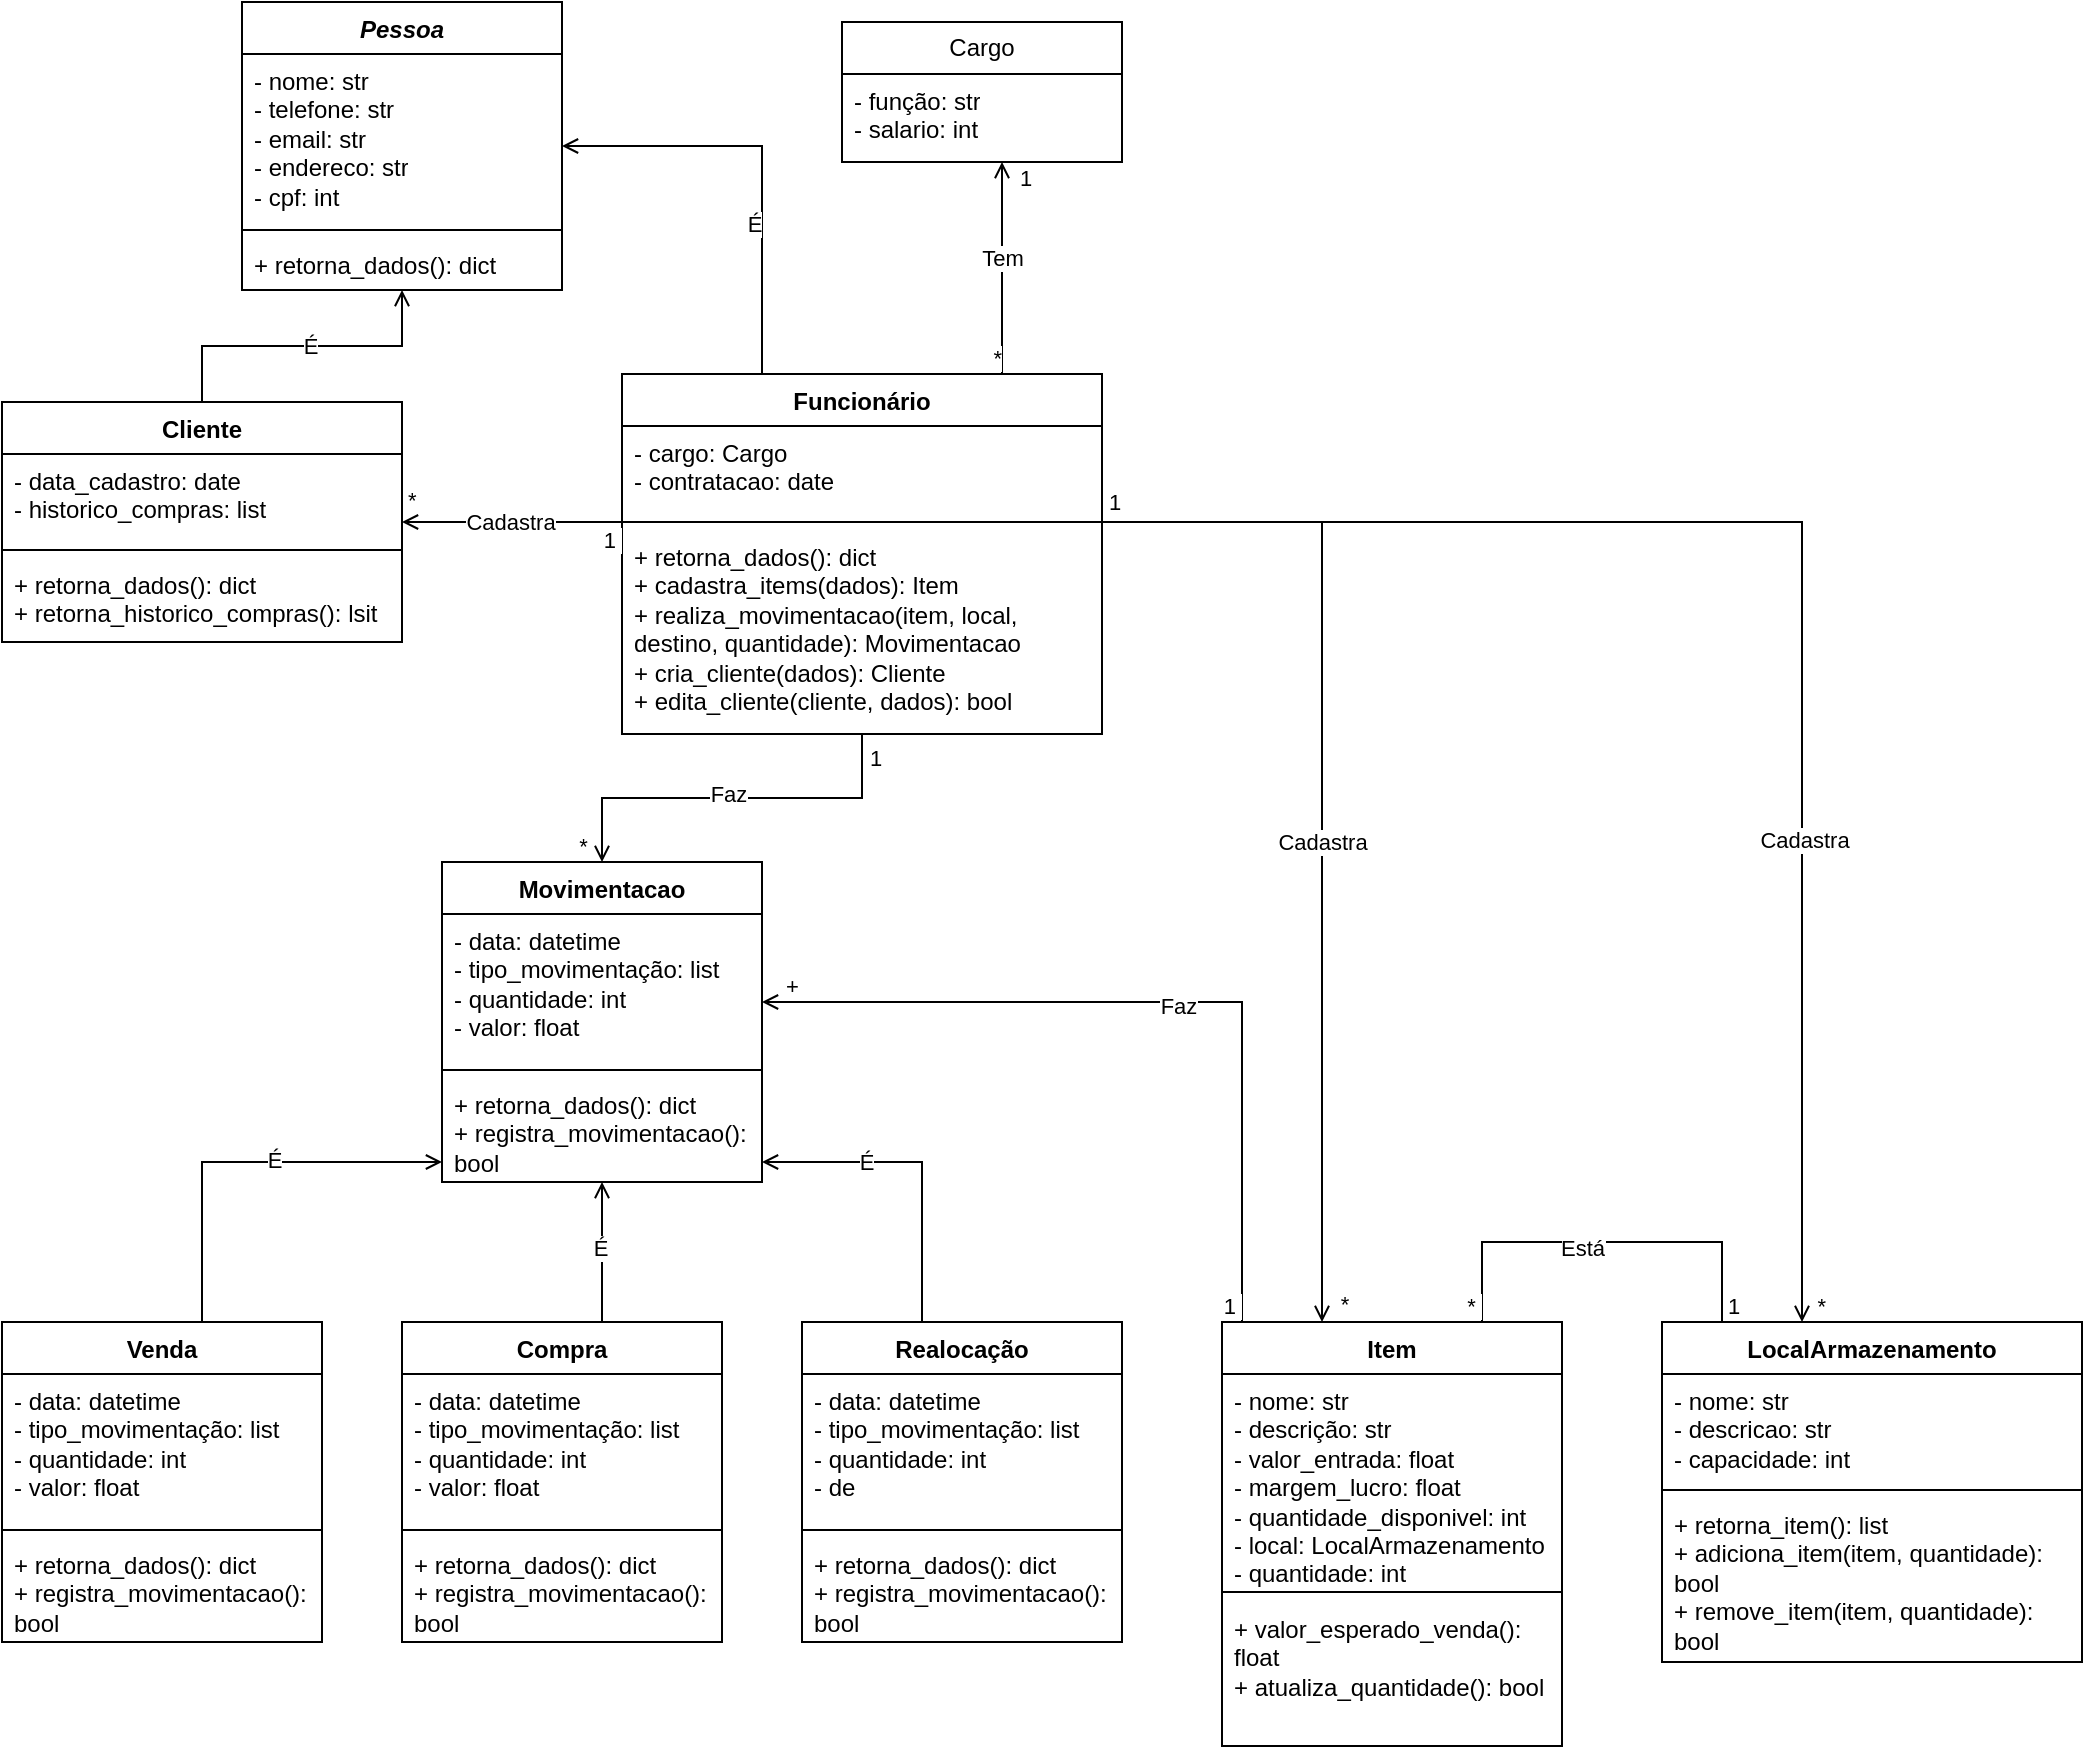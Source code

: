 <mxfile version="26.2.14">
  <diagram name="Página-1" id="PyHmtL--rKT9TVsIyxGT">
    <mxGraphModel dx="477" dy="557" grid="1" gridSize="10" guides="1" tooltips="1" connect="1" arrows="1" fold="1" page="1" pageScale="1" pageWidth="827" pageHeight="1169" math="0" shadow="0">
      <root>
        <mxCell id="0" />
        <mxCell id="1" parent="0" />
        <mxCell id="lYyEjlizKKuH8gvevEbR-13" value="&lt;i&gt;Pessoa&lt;/i&gt;" style="swimlane;fontStyle=1;align=center;verticalAlign=top;childLayout=stackLayout;horizontal=1;startSize=26;horizontalStack=0;resizeParent=1;resizeParentMax=0;resizeLast=0;collapsible=1;marginBottom=0;whiteSpace=wrap;html=1;" parent="1" vertex="1">
          <mxGeometry x="140" y="20" width="160" height="144" as="geometry" />
        </mxCell>
        <mxCell id="lYyEjlizKKuH8gvevEbR-14" value="- nome: str&lt;div&gt;- telefone: str&lt;/div&gt;&lt;div&gt;- email: str&lt;/div&gt;&lt;div&gt;- endereco: str&lt;/div&gt;&lt;div&gt;- cpf: int&lt;/div&gt;" style="text;strokeColor=none;fillColor=none;align=left;verticalAlign=top;spacingLeft=4;spacingRight=4;overflow=hidden;rotatable=0;points=[[0,0.5],[1,0.5]];portConstraint=eastwest;whiteSpace=wrap;html=1;" parent="lYyEjlizKKuH8gvevEbR-13" vertex="1">
          <mxGeometry y="26" width="160" height="84" as="geometry" />
        </mxCell>
        <mxCell id="lYyEjlizKKuH8gvevEbR-15" value="" style="line;strokeWidth=1;fillColor=none;align=left;verticalAlign=middle;spacingTop=-1;spacingLeft=3;spacingRight=3;rotatable=0;labelPosition=right;points=[];portConstraint=eastwest;strokeColor=inherit;" parent="lYyEjlizKKuH8gvevEbR-13" vertex="1">
          <mxGeometry y="110" width="160" height="8" as="geometry" />
        </mxCell>
        <mxCell id="lYyEjlizKKuH8gvevEbR-16" value="+ retorna_dados(): dict" style="text;strokeColor=none;fillColor=none;align=left;verticalAlign=top;spacingLeft=4;spacingRight=4;overflow=hidden;rotatable=0;points=[[0,0.5],[1,0.5]];portConstraint=eastwest;whiteSpace=wrap;html=1;" parent="lYyEjlizKKuH8gvevEbR-13" vertex="1">
          <mxGeometry y="118" width="160" height="26" as="geometry" />
        </mxCell>
        <mxCell id="lYyEjlizKKuH8gvevEbR-17" value="Cliente" style="swimlane;fontStyle=1;align=center;verticalAlign=top;childLayout=stackLayout;horizontal=1;startSize=26;horizontalStack=0;resizeParent=1;resizeParentMax=0;resizeLast=0;collapsible=1;marginBottom=0;whiteSpace=wrap;html=1;" parent="1" vertex="1">
          <mxGeometry x="20" y="220" width="200" height="120" as="geometry" />
        </mxCell>
        <mxCell id="lYyEjlizKKuH8gvevEbR-18" value="- data_cadastro: date&lt;div&gt;- historico_compras: list&lt;/div&gt;" style="text;strokeColor=none;fillColor=none;align=left;verticalAlign=top;spacingLeft=4;spacingRight=4;overflow=hidden;rotatable=0;points=[[0,0.5],[1,0.5]];portConstraint=eastwest;whiteSpace=wrap;html=1;" parent="lYyEjlizKKuH8gvevEbR-17" vertex="1">
          <mxGeometry y="26" width="200" height="44" as="geometry" />
        </mxCell>
        <mxCell id="lYyEjlizKKuH8gvevEbR-19" value="" style="line;strokeWidth=1;fillColor=none;align=left;verticalAlign=middle;spacingTop=-1;spacingLeft=3;spacingRight=3;rotatable=0;labelPosition=right;points=[];portConstraint=eastwest;strokeColor=inherit;" parent="lYyEjlizKKuH8gvevEbR-17" vertex="1">
          <mxGeometry y="70" width="200" height="8" as="geometry" />
        </mxCell>
        <mxCell id="lYyEjlizKKuH8gvevEbR-20" value="+ retorna_dados(): dict&lt;div&gt;+ retorna_historico_compras(): lsit&lt;/div&gt;" style="text;strokeColor=none;fillColor=none;align=left;verticalAlign=top;spacingLeft=4;spacingRight=4;overflow=hidden;rotatable=0;points=[[0,0.5],[1,0.5]];portConstraint=eastwest;whiteSpace=wrap;html=1;" parent="lYyEjlizKKuH8gvevEbR-17" vertex="1">
          <mxGeometry y="78" width="200" height="42" as="geometry" />
        </mxCell>
        <mxCell id="lYyEjlizKKuH8gvevEbR-21" value="Funcionário" style="swimlane;fontStyle=1;align=center;verticalAlign=top;childLayout=stackLayout;horizontal=1;startSize=26;horizontalStack=0;resizeParent=1;resizeParentMax=0;resizeLast=0;collapsible=1;marginBottom=0;whiteSpace=wrap;html=1;" parent="1" vertex="1">
          <mxGeometry x="330" y="206" width="240" height="180" as="geometry" />
        </mxCell>
        <mxCell id="lYyEjlizKKuH8gvevEbR-22" value="- cargo: Cargo&lt;div&gt;- contratacao: date&lt;/div&gt;" style="text;strokeColor=none;fillColor=none;align=left;verticalAlign=top;spacingLeft=4;spacingRight=4;overflow=hidden;rotatable=0;points=[[0,0.5],[1,0.5]];portConstraint=eastwest;whiteSpace=wrap;html=1;" parent="lYyEjlizKKuH8gvevEbR-21" vertex="1">
          <mxGeometry y="26" width="240" height="44" as="geometry" />
        </mxCell>
        <mxCell id="lYyEjlizKKuH8gvevEbR-23" value="" style="line;strokeWidth=1;fillColor=none;align=left;verticalAlign=middle;spacingTop=-1;spacingLeft=3;spacingRight=3;rotatable=0;labelPosition=right;points=[];portConstraint=eastwest;strokeColor=inherit;" parent="lYyEjlizKKuH8gvevEbR-21" vertex="1">
          <mxGeometry y="70" width="240" height="8" as="geometry" />
        </mxCell>
        <mxCell id="lYyEjlizKKuH8gvevEbR-24" value="+ retorna_dados(): dict&lt;div&gt;+ cadastra_items(dados): Item&amp;nbsp;&lt;br&gt;&lt;div&gt;+ realiza_movimentacao(item, local, destino, quantidade): Movimentacao&lt;/div&gt;&lt;div&gt;+ cria_cliente(dados): Cliente&lt;/div&gt;&lt;div&gt;+ edita_cliente(cliente, dados): bool&lt;/div&gt;&lt;/div&gt;" style="text;strokeColor=none;fillColor=none;align=left;verticalAlign=top;spacingLeft=4;spacingRight=4;overflow=hidden;rotatable=0;points=[[0,0.5],[1,0.5]];portConstraint=eastwest;whiteSpace=wrap;html=1;" parent="lYyEjlizKKuH8gvevEbR-21" vertex="1">
          <mxGeometry y="78" width="240" height="102" as="geometry" />
        </mxCell>
        <mxCell id="lYyEjlizKKuH8gvevEbR-29" value="Cargo" style="swimlane;fontStyle=0;childLayout=stackLayout;horizontal=1;startSize=26;fillColor=none;horizontalStack=0;resizeParent=1;resizeParentMax=0;resizeLast=0;collapsible=1;marginBottom=0;whiteSpace=wrap;html=1;" parent="1" vertex="1">
          <mxGeometry x="440" y="30" width="140" height="70" as="geometry" />
        </mxCell>
        <mxCell id="lYyEjlizKKuH8gvevEbR-30" value="- função: str&lt;div&gt;- salario: int&lt;/div&gt;" style="text;strokeColor=none;fillColor=none;align=left;verticalAlign=top;spacingLeft=4;spacingRight=4;overflow=hidden;rotatable=0;points=[[0,0.5],[1,0.5]];portConstraint=eastwest;whiteSpace=wrap;html=1;" parent="lYyEjlizKKuH8gvevEbR-29" vertex="1">
          <mxGeometry y="26" width="140" height="44" as="geometry" />
        </mxCell>
        <mxCell id="lYyEjlizKKuH8gvevEbR-38" value="LocalArmazenamento" style="swimlane;fontStyle=1;align=center;verticalAlign=top;childLayout=stackLayout;horizontal=1;startSize=26;horizontalStack=0;resizeParent=1;resizeParentMax=0;resizeLast=0;collapsible=1;marginBottom=0;whiteSpace=wrap;html=1;" parent="1" vertex="1">
          <mxGeometry x="850" y="680" width="210" height="170" as="geometry" />
        </mxCell>
        <mxCell id="lYyEjlizKKuH8gvevEbR-39" value="- nome: str&lt;div&gt;- descricao: str&lt;/div&gt;&lt;div&gt;- capacidade: int&lt;/div&gt;" style="text;strokeColor=none;fillColor=none;align=left;verticalAlign=top;spacingLeft=4;spacingRight=4;overflow=hidden;rotatable=0;points=[[0,0.5],[1,0.5]];portConstraint=eastwest;whiteSpace=wrap;html=1;" parent="lYyEjlizKKuH8gvevEbR-38" vertex="1">
          <mxGeometry y="26" width="210" height="54" as="geometry" />
        </mxCell>
        <mxCell id="lYyEjlizKKuH8gvevEbR-40" value="" style="line;strokeWidth=1;fillColor=none;align=left;verticalAlign=middle;spacingTop=-1;spacingLeft=3;spacingRight=3;rotatable=0;labelPosition=right;points=[];portConstraint=eastwest;strokeColor=inherit;" parent="lYyEjlizKKuH8gvevEbR-38" vertex="1">
          <mxGeometry y="80" width="210" height="8" as="geometry" />
        </mxCell>
        <mxCell id="lYyEjlizKKuH8gvevEbR-41" value="+ retorna_item(): list&lt;div&gt;+ adiciona_item(item, quantidade): bool&lt;/div&gt;&lt;div&gt;+ remove_item(item, quantidade): bool&lt;/div&gt;" style="text;strokeColor=none;fillColor=none;align=left;verticalAlign=top;spacingLeft=4;spacingRight=4;overflow=hidden;rotatable=0;points=[[0,0.5],[1,0.5]];portConstraint=eastwest;whiteSpace=wrap;html=1;" parent="lYyEjlizKKuH8gvevEbR-38" vertex="1">
          <mxGeometry y="88" width="210" height="82" as="geometry" />
        </mxCell>
        <mxCell id="lYyEjlizKKuH8gvevEbR-42" value="Item" style="swimlane;fontStyle=1;align=center;verticalAlign=top;childLayout=stackLayout;horizontal=1;startSize=26;horizontalStack=0;resizeParent=1;resizeParentMax=0;resizeLast=0;collapsible=1;marginBottom=0;whiteSpace=wrap;html=1;" parent="1" vertex="1">
          <mxGeometry x="630" y="680" width="170" height="212" as="geometry" />
        </mxCell>
        <mxCell id="lYyEjlizKKuH8gvevEbR-43" value="- nome: str&lt;div&gt;- descrição: str&lt;/div&gt;&lt;div&gt;- valor_entrada: float&lt;/div&gt;&lt;div&gt;- margem_lucro: float&lt;/div&gt;&lt;div&gt;- quantidade_disponivel: int&lt;/div&gt;&lt;div&gt;- local: LocalArmazenamento&lt;/div&gt;&lt;div&gt;- quantidade: int&lt;/div&gt;" style="text;strokeColor=none;fillColor=none;align=left;verticalAlign=top;spacingLeft=4;spacingRight=4;overflow=hidden;rotatable=0;points=[[0,0.5],[1,0.5]];portConstraint=eastwest;whiteSpace=wrap;html=1;" parent="lYyEjlizKKuH8gvevEbR-42" vertex="1">
          <mxGeometry y="26" width="170" height="104" as="geometry" />
        </mxCell>
        <mxCell id="lYyEjlizKKuH8gvevEbR-44" value="" style="line;strokeWidth=1;fillColor=none;align=left;verticalAlign=middle;spacingTop=-1;spacingLeft=3;spacingRight=3;rotatable=0;labelPosition=right;points=[];portConstraint=eastwest;strokeColor=inherit;" parent="lYyEjlizKKuH8gvevEbR-42" vertex="1">
          <mxGeometry y="130" width="170" height="10" as="geometry" />
        </mxCell>
        <mxCell id="lYyEjlizKKuH8gvevEbR-45" value="+ valor_esperado_venda(): float&lt;div&gt;+ atualiza_quantidade(): bool&lt;/div&gt;" style="text;strokeColor=none;fillColor=none;align=left;verticalAlign=top;spacingLeft=4;spacingRight=4;overflow=hidden;rotatable=0;points=[[0,0.5],[1,0.5]];portConstraint=eastwest;whiteSpace=wrap;html=1;" parent="lYyEjlizKKuH8gvevEbR-42" vertex="1">
          <mxGeometry y="140" width="170" height="72" as="geometry" />
        </mxCell>
        <mxCell id="lYyEjlizKKuH8gvevEbR-46" value="Movimentacao" style="swimlane;fontStyle=1;align=center;verticalAlign=top;childLayout=stackLayout;horizontal=1;startSize=26;horizontalStack=0;resizeParent=1;resizeParentMax=0;resizeLast=0;collapsible=1;marginBottom=0;whiteSpace=wrap;html=1;" parent="1" vertex="1">
          <mxGeometry x="240" y="450" width="160" height="160" as="geometry" />
        </mxCell>
        <mxCell id="lYyEjlizKKuH8gvevEbR-47" value="- data: datetime&lt;div&gt;- tipo_movimentação: list&lt;/div&gt;&lt;div&gt;- quantidade: int&lt;/div&gt;&lt;div&gt;- valor: float&lt;/div&gt;" style="text;strokeColor=none;fillColor=none;align=left;verticalAlign=top;spacingLeft=4;spacingRight=4;overflow=hidden;rotatable=0;points=[[0,0.5],[1,0.5]];portConstraint=eastwest;whiteSpace=wrap;html=1;" parent="lYyEjlizKKuH8gvevEbR-46" vertex="1">
          <mxGeometry y="26" width="160" height="74" as="geometry" />
        </mxCell>
        <mxCell id="lYyEjlizKKuH8gvevEbR-48" value="" style="line;strokeWidth=1;fillColor=none;align=left;verticalAlign=middle;spacingTop=-1;spacingLeft=3;spacingRight=3;rotatable=0;labelPosition=right;points=[];portConstraint=eastwest;strokeColor=inherit;" parent="lYyEjlizKKuH8gvevEbR-46" vertex="1">
          <mxGeometry y="100" width="160" height="8" as="geometry" />
        </mxCell>
        <mxCell id="lYyEjlizKKuH8gvevEbR-49" value="+ retorna_dados(): dict&lt;div&gt;+ registra_movimentacao(): bool&lt;/div&gt;" style="text;strokeColor=none;fillColor=none;align=left;verticalAlign=top;spacingLeft=4;spacingRight=4;overflow=hidden;rotatable=0;points=[[0,0.5],[1,0.5]];portConstraint=eastwest;whiteSpace=wrap;html=1;" parent="lYyEjlizKKuH8gvevEbR-46" vertex="1">
          <mxGeometry y="108" width="160" height="52" as="geometry" />
        </mxCell>
        <mxCell id="lQa7ROMu-SQivL1V3Wxf-2" value="Venda" style="swimlane;fontStyle=1;align=center;verticalAlign=top;childLayout=stackLayout;horizontal=1;startSize=26;horizontalStack=0;resizeParent=1;resizeParentMax=0;resizeLast=0;collapsible=1;marginBottom=0;whiteSpace=wrap;html=1;" vertex="1" parent="1">
          <mxGeometry x="20" y="680" width="160" height="160" as="geometry" />
        </mxCell>
        <mxCell id="lQa7ROMu-SQivL1V3Wxf-3" value="- data: datetime&lt;div&gt;- tipo_movimentação: list&lt;/div&gt;&lt;div&gt;- quantidade: int&lt;/div&gt;&lt;div&gt;- valor: float&lt;/div&gt;" style="text;strokeColor=none;fillColor=none;align=left;verticalAlign=top;spacingLeft=4;spacingRight=4;overflow=hidden;rotatable=0;points=[[0,0.5],[1,0.5]];portConstraint=eastwest;whiteSpace=wrap;html=1;" vertex="1" parent="lQa7ROMu-SQivL1V3Wxf-2">
          <mxGeometry y="26" width="160" height="74" as="geometry" />
        </mxCell>
        <mxCell id="lQa7ROMu-SQivL1V3Wxf-4" value="" style="line;strokeWidth=1;fillColor=none;align=left;verticalAlign=middle;spacingTop=-1;spacingLeft=3;spacingRight=3;rotatable=0;labelPosition=right;points=[];portConstraint=eastwest;strokeColor=inherit;" vertex="1" parent="lQa7ROMu-SQivL1V3Wxf-2">
          <mxGeometry y="100" width="160" height="8" as="geometry" />
        </mxCell>
        <mxCell id="lQa7ROMu-SQivL1V3Wxf-5" value="+ retorna_dados(): dict&lt;div&gt;+ registra_movimentacao(): bool&lt;/div&gt;" style="text;strokeColor=none;fillColor=none;align=left;verticalAlign=top;spacingLeft=4;spacingRight=4;overflow=hidden;rotatable=0;points=[[0,0.5],[1,0.5]];portConstraint=eastwest;whiteSpace=wrap;html=1;" vertex="1" parent="lQa7ROMu-SQivL1V3Wxf-2">
          <mxGeometry y="108" width="160" height="52" as="geometry" />
        </mxCell>
        <mxCell id="lQa7ROMu-SQivL1V3Wxf-6" value="Compra" style="swimlane;fontStyle=1;align=center;verticalAlign=top;childLayout=stackLayout;horizontal=1;startSize=26;horizontalStack=0;resizeParent=1;resizeParentMax=0;resizeLast=0;collapsible=1;marginBottom=0;whiteSpace=wrap;html=1;" vertex="1" parent="1">
          <mxGeometry x="220" y="680" width="160" height="160" as="geometry" />
        </mxCell>
        <mxCell id="lQa7ROMu-SQivL1V3Wxf-7" value="- data: datetime&lt;div&gt;- tipo_movimentação: list&lt;/div&gt;&lt;div&gt;- quantidade: int&lt;/div&gt;&lt;div&gt;- valor: float&lt;/div&gt;" style="text;strokeColor=none;fillColor=none;align=left;verticalAlign=top;spacingLeft=4;spacingRight=4;overflow=hidden;rotatable=0;points=[[0,0.5],[1,0.5]];portConstraint=eastwest;whiteSpace=wrap;html=1;" vertex="1" parent="lQa7ROMu-SQivL1V3Wxf-6">
          <mxGeometry y="26" width="160" height="74" as="geometry" />
        </mxCell>
        <mxCell id="lQa7ROMu-SQivL1V3Wxf-8" value="" style="line;strokeWidth=1;fillColor=none;align=left;verticalAlign=middle;spacingTop=-1;spacingLeft=3;spacingRight=3;rotatable=0;labelPosition=right;points=[];portConstraint=eastwest;strokeColor=inherit;" vertex="1" parent="lQa7ROMu-SQivL1V3Wxf-6">
          <mxGeometry y="100" width="160" height="8" as="geometry" />
        </mxCell>
        <mxCell id="lQa7ROMu-SQivL1V3Wxf-9" value="+ retorna_dados(): dict&lt;div&gt;+ registra_movimentacao(): bool&lt;/div&gt;" style="text;strokeColor=none;fillColor=none;align=left;verticalAlign=top;spacingLeft=4;spacingRight=4;overflow=hidden;rotatable=0;points=[[0,0.5],[1,0.5]];portConstraint=eastwest;whiteSpace=wrap;html=1;" vertex="1" parent="lQa7ROMu-SQivL1V3Wxf-6">
          <mxGeometry y="108" width="160" height="52" as="geometry" />
        </mxCell>
        <mxCell id="lQa7ROMu-SQivL1V3Wxf-10" value="Realocação" style="swimlane;fontStyle=1;align=center;verticalAlign=top;childLayout=stackLayout;horizontal=1;startSize=26;horizontalStack=0;resizeParent=1;resizeParentMax=0;resizeLast=0;collapsible=1;marginBottom=0;whiteSpace=wrap;html=1;" vertex="1" parent="1">
          <mxGeometry x="420" y="680" width="160" height="160" as="geometry" />
        </mxCell>
        <mxCell id="lQa7ROMu-SQivL1V3Wxf-11" value="- data: datetime&lt;div&gt;- tipo_movimentação: list&lt;/div&gt;&lt;div&gt;- quantidade: int&lt;/div&gt;&lt;div&gt;- de&lt;/div&gt;" style="text;strokeColor=none;fillColor=none;align=left;verticalAlign=top;spacingLeft=4;spacingRight=4;overflow=hidden;rotatable=0;points=[[0,0.5],[1,0.5]];portConstraint=eastwest;whiteSpace=wrap;html=1;" vertex="1" parent="lQa7ROMu-SQivL1V3Wxf-10">
          <mxGeometry y="26" width="160" height="74" as="geometry" />
        </mxCell>
        <mxCell id="lQa7ROMu-SQivL1V3Wxf-12" value="" style="line;strokeWidth=1;fillColor=none;align=left;verticalAlign=middle;spacingTop=-1;spacingLeft=3;spacingRight=3;rotatable=0;labelPosition=right;points=[];portConstraint=eastwest;strokeColor=inherit;" vertex="1" parent="lQa7ROMu-SQivL1V3Wxf-10">
          <mxGeometry y="100" width="160" height="8" as="geometry" />
        </mxCell>
        <mxCell id="lQa7ROMu-SQivL1V3Wxf-13" value="+ retorna_dados(): dict&lt;div&gt;+ registra_movimentacao(): bool&lt;/div&gt;" style="text;strokeColor=none;fillColor=none;align=left;verticalAlign=top;spacingLeft=4;spacingRight=4;overflow=hidden;rotatable=0;points=[[0,0.5],[1,0.5]];portConstraint=eastwest;whiteSpace=wrap;html=1;" vertex="1" parent="lQa7ROMu-SQivL1V3Wxf-10">
          <mxGeometry y="108" width="160" height="52" as="geometry" />
        </mxCell>
        <mxCell id="lQa7ROMu-SQivL1V3Wxf-15" value="" style="endArrow=none;html=1;edgeStyle=orthogonalEdgeStyle;rounded=0;startArrow=none;startFill=0;" edge="1" parent="1" source="lYyEjlizKKuH8gvevEbR-38" target="lYyEjlizKKuH8gvevEbR-42">
          <mxGeometry relative="1" as="geometry">
            <mxPoint x="440" y="990" as="sourcePoint" />
            <mxPoint x="600" y="990" as="targetPoint" />
            <Array as="points">
              <mxPoint x="880" y="640" />
              <mxPoint x="760" y="640" />
            </Array>
          </mxGeometry>
        </mxCell>
        <mxCell id="lQa7ROMu-SQivL1V3Wxf-16" value="1" style="edgeLabel;resizable=0;html=1;align=left;verticalAlign=bottom;" connectable="0" vertex="1" parent="lQa7ROMu-SQivL1V3Wxf-15">
          <mxGeometry x="-1" relative="1" as="geometry">
            <mxPoint x="1" as="offset" />
          </mxGeometry>
        </mxCell>
        <mxCell id="lQa7ROMu-SQivL1V3Wxf-17" value="*&amp;nbsp;" style="edgeLabel;resizable=0;html=1;align=right;verticalAlign=bottom;" connectable="0" vertex="1" parent="lQa7ROMu-SQivL1V3Wxf-15">
          <mxGeometry x="1" relative="1" as="geometry">
            <mxPoint as="offset" />
          </mxGeometry>
        </mxCell>
        <mxCell id="lQa7ROMu-SQivL1V3Wxf-24" value="Está" style="edgeLabel;html=1;align=center;verticalAlign=middle;resizable=0;points=[];" vertex="1" connectable="0" parent="lQa7ROMu-SQivL1V3Wxf-15">
          <mxGeometry x="0.101" y="3" relative="1" as="geometry">
            <mxPoint as="offset" />
          </mxGeometry>
        </mxCell>
        <mxCell id="lQa7ROMu-SQivL1V3Wxf-18" value="" style="endArrow=none;html=1;edgeStyle=orthogonalEdgeStyle;rounded=0;startArrow=open;startFill=0;" edge="1" parent="1" source="lYyEjlizKKuH8gvevEbR-46" target="lYyEjlizKKuH8gvevEbR-42">
          <mxGeometry relative="1" as="geometry">
            <mxPoint x="650" y="560" as="sourcePoint" />
            <mxPoint x="810" y="560" as="targetPoint" />
            <Array as="points">
              <mxPoint x="640" y="520" />
            </Array>
          </mxGeometry>
        </mxCell>
        <mxCell id="lQa7ROMu-SQivL1V3Wxf-19" value="&amp;nbsp;+" style="edgeLabel;resizable=0;html=1;align=left;verticalAlign=bottom;" connectable="0" vertex="1" parent="lQa7ROMu-SQivL1V3Wxf-18">
          <mxGeometry x="-1" relative="1" as="geometry">
            <mxPoint x="7" as="offset" />
          </mxGeometry>
        </mxCell>
        <mxCell id="lQa7ROMu-SQivL1V3Wxf-20" value="1&amp;nbsp;" style="edgeLabel;resizable=0;html=1;align=right;verticalAlign=bottom;" connectable="0" vertex="1" parent="lQa7ROMu-SQivL1V3Wxf-18">
          <mxGeometry x="1" relative="1" as="geometry" />
        </mxCell>
        <mxCell id="lQa7ROMu-SQivL1V3Wxf-25" value="Faz" style="edgeLabel;html=1;align=center;verticalAlign=middle;resizable=0;points=[];" vertex="1" connectable="0" parent="lQa7ROMu-SQivL1V3Wxf-18">
          <mxGeometry x="0.041" y="-2" relative="1" as="geometry">
            <mxPoint as="offset" />
          </mxGeometry>
        </mxCell>
        <mxCell id="lQa7ROMu-SQivL1V3Wxf-27" value="" style="endArrow=open;html=1;edgeStyle=orthogonalEdgeStyle;rounded=0;startArrow=none;startFill=0;endFill=0;" edge="1" parent="1" source="lYyEjlizKKuH8gvevEbR-21" target="lYyEjlizKKuH8gvevEbR-46">
          <mxGeometry relative="1" as="geometry">
            <mxPoint x="230" y="410" as="sourcePoint" />
            <mxPoint x="390" y="410" as="targetPoint" />
          </mxGeometry>
        </mxCell>
        <mxCell id="lQa7ROMu-SQivL1V3Wxf-28" value="1" style="edgeLabel;resizable=0;html=1;align=left;verticalAlign=bottom;" connectable="0" vertex="1" parent="lQa7ROMu-SQivL1V3Wxf-27">
          <mxGeometry x="-1" relative="1" as="geometry">
            <mxPoint x="2" y="20" as="offset" />
          </mxGeometry>
        </mxCell>
        <mxCell id="lQa7ROMu-SQivL1V3Wxf-29" value="*&amp;nbsp;" style="edgeLabel;resizable=0;html=1;align=right;verticalAlign=bottom;" connectable="0" vertex="1" parent="lQa7ROMu-SQivL1V3Wxf-27">
          <mxGeometry x="1" relative="1" as="geometry">
            <mxPoint x="-4" as="offset" />
          </mxGeometry>
        </mxCell>
        <mxCell id="lQa7ROMu-SQivL1V3Wxf-30" value="Faz" style="edgeLabel;html=1;align=center;verticalAlign=middle;resizable=0;points=[];" vertex="1" connectable="0" parent="lQa7ROMu-SQivL1V3Wxf-27">
          <mxGeometry x="0.026" y="-2" relative="1" as="geometry">
            <mxPoint as="offset" />
          </mxGeometry>
        </mxCell>
        <mxCell id="lQa7ROMu-SQivL1V3Wxf-37" value="" style="endArrow=none;html=1;edgeStyle=orthogonalEdgeStyle;rounded=0;endFill=0;startFill=0;startArrow=open;" edge="1" parent="1" source="lYyEjlizKKuH8gvevEbR-13" target="lYyEjlizKKuH8gvevEbR-21">
          <mxGeometry relative="1" as="geometry">
            <mxPoint x="330" y="120" as="sourcePoint" />
            <mxPoint x="490" y="120" as="targetPoint" />
            <Array as="points">
              <mxPoint x="400" y="92" />
            </Array>
          </mxGeometry>
        </mxCell>
        <mxCell id="lQa7ROMu-SQivL1V3Wxf-40" value="É" style="edgeLabel;html=1;align=center;verticalAlign=middle;resizable=0;points=[];" vertex="1" connectable="0" parent="lQa7ROMu-SQivL1V3Wxf-37">
          <mxGeometry x="0.299" y="-4" relative="1" as="geometry">
            <mxPoint as="offset" />
          </mxGeometry>
        </mxCell>
        <mxCell id="lQa7ROMu-SQivL1V3Wxf-41" value="" style="endArrow=open;html=1;edgeStyle=orthogonalEdgeStyle;rounded=0;endFill=0;" edge="1" parent="1" source="lYyEjlizKKuH8gvevEbR-17" target="lYyEjlizKKuH8gvevEbR-13">
          <mxGeometry relative="1" as="geometry">
            <mxPoint x="30" y="190" as="sourcePoint" />
            <mxPoint x="190" y="190" as="targetPoint" />
          </mxGeometry>
        </mxCell>
        <mxCell id="lQa7ROMu-SQivL1V3Wxf-45" value="É" style="edgeLabel;html=1;align=center;verticalAlign=middle;resizable=0;points=[];" vertex="1" connectable="0" parent="lQa7ROMu-SQivL1V3Wxf-41">
          <mxGeometry x="0.042" relative="1" as="geometry">
            <mxPoint as="offset" />
          </mxGeometry>
        </mxCell>
        <mxCell id="lQa7ROMu-SQivL1V3Wxf-46" value="" style="endArrow=none;html=1;edgeStyle=orthogonalEdgeStyle;rounded=0;endFill=0;startFill=0;startArrow=open;" edge="1" parent="1" source="lYyEjlizKKuH8gvevEbR-46" target="lQa7ROMu-SQivL1V3Wxf-10">
          <mxGeometry relative="1" as="geometry">
            <mxPoint x="380" y="650" as="sourcePoint" />
            <mxPoint x="540" y="650" as="targetPoint" />
            <Array as="points">
              <mxPoint x="480" y="600" />
            </Array>
          </mxGeometry>
        </mxCell>
        <mxCell id="lQa7ROMu-SQivL1V3Wxf-50" value="É" style="edgeLabel;html=1;align=center;verticalAlign=middle;resizable=0;points=[];" vertex="1" connectable="0" parent="lQa7ROMu-SQivL1V3Wxf-46">
          <mxGeometry x="-0.359" relative="1" as="geometry">
            <mxPoint as="offset" />
          </mxGeometry>
        </mxCell>
        <mxCell id="lQa7ROMu-SQivL1V3Wxf-51" value="" style="endArrow=none;html=1;edgeStyle=orthogonalEdgeStyle;rounded=0;endFill=0;startFill=0;startArrow=open;" edge="1" parent="1" source="lYyEjlizKKuH8gvevEbR-46" target="lQa7ROMu-SQivL1V3Wxf-6">
          <mxGeometry relative="1" as="geometry">
            <mxPoint x="290" y="740" as="sourcePoint" />
            <mxPoint x="450" y="740" as="targetPoint" />
            <Array as="points">
              <mxPoint x="320" y="670" />
              <mxPoint x="320" y="670" />
            </Array>
          </mxGeometry>
        </mxCell>
        <mxCell id="lQa7ROMu-SQivL1V3Wxf-54" value="É" style="edgeLabel;html=1;align=center;verticalAlign=middle;resizable=0;points=[];" vertex="1" connectable="0" parent="lQa7ROMu-SQivL1V3Wxf-51">
          <mxGeometry x="-0.061" y="-1" relative="1" as="geometry">
            <mxPoint as="offset" />
          </mxGeometry>
        </mxCell>
        <mxCell id="lQa7ROMu-SQivL1V3Wxf-55" value="" style="endArrow=open;html=1;edgeStyle=orthogonalEdgeStyle;rounded=0;exitX=0.5;exitY=0;exitDx=0;exitDy=0;endFill=0;" edge="1" parent="1" source="lQa7ROMu-SQivL1V3Wxf-2" target="lYyEjlizKKuH8gvevEbR-46">
          <mxGeometry relative="1" as="geometry">
            <mxPoint x="200" y="580" as="sourcePoint" />
            <mxPoint x="360" y="580" as="targetPoint" />
            <Array as="points">
              <mxPoint x="120" y="680" />
              <mxPoint x="120" y="600" />
            </Array>
          </mxGeometry>
        </mxCell>
        <mxCell id="lQa7ROMu-SQivL1V3Wxf-58" value="É" style="edgeLabel;html=1;align=center;verticalAlign=middle;resizable=0;points=[];" vertex="1" connectable="0" parent="lQa7ROMu-SQivL1V3Wxf-55">
          <mxGeometry x="0.236" y="1" relative="1" as="geometry">
            <mxPoint as="offset" />
          </mxGeometry>
        </mxCell>
        <mxCell id="lQa7ROMu-SQivL1V3Wxf-59" value="" style="endArrow=open;html=1;edgeStyle=orthogonalEdgeStyle;rounded=0;endFill=0;" edge="1" parent="1" source="lYyEjlizKKuH8gvevEbR-21" target="lYyEjlizKKuH8gvevEbR-42">
          <mxGeometry relative="1" as="geometry">
            <mxPoint x="620" y="260" as="sourcePoint" />
            <mxPoint x="680" y="870" as="targetPoint" />
            <Array as="points">
              <mxPoint x="680" y="280" />
            </Array>
          </mxGeometry>
        </mxCell>
        <mxCell id="lQa7ROMu-SQivL1V3Wxf-74" value="Cadastra" style="edgeLabel;html=1;align=center;verticalAlign=middle;resizable=0;points=[];" vertex="1" connectable="0" parent="lQa7ROMu-SQivL1V3Wxf-59">
          <mxGeometry x="0.056" relative="1" as="geometry">
            <mxPoint as="offset" />
          </mxGeometry>
        </mxCell>
        <mxCell id="lQa7ROMu-SQivL1V3Wxf-75" value="*" style="edgeLabel;html=1;align=center;verticalAlign=middle;resizable=0;points=[];" vertex="1" connectable="0" parent="lQa7ROMu-SQivL1V3Wxf-59">
          <mxGeometry x="0.946" relative="1" as="geometry">
            <mxPoint x="11" y="5" as="offset" />
          </mxGeometry>
        </mxCell>
        <mxCell id="lQa7ROMu-SQivL1V3Wxf-76" value="&lt;div&gt;&lt;span style=&quot;background-color: light-dark(#ffffff, var(--ge-dark-color, #121212)); color: light-dark(rgb(0, 0, 0), rgb(255, 255, 255));&quot;&gt;1&lt;/span&gt;&lt;/div&gt;" style="edgeLabel;html=1;align=center;verticalAlign=middle;resizable=0;points=[];" vertex="1" connectable="0" parent="lQa7ROMu-SQivL1V3Wxf-59">
          <mxGeometry x="-0.913" y="-3" relative="1" as="geometry">
            <mxPoint x="-16" y="-13" as="offset" />
          </mxGeometry>
        </mxCell>
        <mxCell id="lQa7ROMu-SQivL1V3Wxf-67" value="" style="endArrow=none;html=1;edgeStyle=orthogonalEdgeStyle;rounded=0;startArrow=open;startFill=0;" edge="1" parent="1" source="lYyEjlizKKuH8gvevEbR-29" target="lYyEjlizKKuH8gvevEbR-21">
          <mxGeometry relative="1" as="geometry">
            <mxPoint x="470" y="160" as="sourcePoint" />
            <mxPoint x="630" y="160" as="targetPoint" />
            <Array as="points">
              <mxPoint x="520" y="130" />
              <mxPoint x="520" y="130" />
            </Array>
          </mxGeometry>
        </mxCell>
        <mxCell id="lQa7ROMu-SQivL1V3Wxf-68" value="1" style="edgeLabel;resizable=0;html=1;align=left;verticalAlign=bottom;" connectable="0" vertex="1" parent="lQa7ROMu-SQivL1V3Wxf-67">
          <mxGeometry x="-1" relative="1" as="geometry">
            <mxPoint x="7" y="16" as="offset" />
          </mxGeometry>
        </mxCell>
        <mxCell id="lQa7ROMu-SQivL1V3Wxf-69" value="*" style="edgeLabel;resizable=0;html=1;align=right;verticalAlign=bottom;" connectable="0" vertex="1" parent="lQa7ROMu-SQivL1V3Wxf-67">
          <mxGeometry x="1" relative="1" as="geometry" />
        </mxCell>
        <mxCell id="lQa7ROMu-SQivL1V3Wxf-81" value="Tem" style="edgeLabel;html=1;align=center;verticalAlign=middle;resizable=0;points=[];" vertex="1" connectable="0" parent="lQa7ROMu-SQivL1V3Wxf-67">
          <mxGeometry x="-0.091" relative="1" as="geometry">
            <mxPoint as="offset" />
          </mxGeometry>
        </mxCell>
        <mxCell id="lQa7ROMu-SQivL1V3Wxf-70" value="" style="endArrow=none;html=1;edgeStyle=orthogonalEdgeStyle;rounded=0;startArrow=open;startFill=0;" edge="1" parent="1" source="lYyEjlizKKuH8gvevEbR-17" target="lYyEjlizKKuH8gvevEbR-21">
          <mxGeometry relative="1" as="geometry">
            <mxPoint x="220" y="280" as="sourcePoint" />
            <mxPoint x="380" y="280" as="targetPoint" />
            <Array as="points">
              <mxPoint x="300" y="280" />
              <mxPoint x="300" y="280" />
            </Array>
          </mxGeometry>
        </mxCell>
        <mxCell id="lQa7ROMu-SQivL1V3Wxf-71" value="*" style="edgeLabel;resizable=0;html=1;align=left;verticalAlign=bottom;" connectable="0" vertex="1" parent="lQa7ROMu-SQivL1V3Wxf-70">
          <mxGeometry x="-1" relative="1" as="geometry">
            <mxPoint x="1" y="-3" as="offset" />
          </mxGeometry>
        </mxCell>
        <mxCell id="lQa7ROMu-SQivL1V3Wxf-72" value="1&amp;nbsp;" style="edgeLabel;resizable=0;html=1;align=right;verticalAlign=bottom;" connectable="0" vertex="1" parent="lQa7ROMu-SQivL1V3Wxf-70">
          <mxGeometry x="1" relative="1" as="geometry">
            <mxPoint y="17" as="offset" />
          </mxGeometry>
        </mxCell>
        <mxCell id="lQa7ROMu-SQivL1V3Wxf-73" value="Cadastra" style="edgeLabel;html=1;align=center;verticalAlign=middle;resizable=0;points=[];" vertex="1" connectable="0" parent="lQa7ROMu-SQivL1V3Wxf-70">
          <mxGeometry x="-0.023" relative="1" as="geometry">
            <mxPoint as="offset" />
          </mxGeometry>
        </mxCell>
        <mxCell id="lQa7ROMu-SQivL1V3Wxf-77" value="" style="endArrow=open;html=1;edgeStyle=orthogonalEdgeStyle;rounded=0;endFill=0;" edge="1" parent="1" source="lYyEjlizKKuH8gvevEbR-21" target="lYyEjlizKKuH8gvevEbR-38">
          <mxGeometry relative="1" as="geometry">
            <mxPoint x="570" y="280" as="sourcePoint" />
            <mxPoint x="970" y="300" as="targetPoint" />
            <Array as="points">
              <mxPoint x="920" y="280" />
            </Array>
          </mxGeometry>
        </mxCell>
        <mxCell id="lQa7ROMu-SQivL1V3Wxf-79" value="*" style="edgeLabel;resizable=0;html=1;align=right;verticalAlign=bottom;" connectable="0" vertex="1" parent="lQa7ROMu-SQivL1V3Wxf-77">
          <mxGeometry x="1" relative="1" as="geometry">
            <mxPoint x="12" as="offset" />
          </mxGeometry>
        </mxCell>
        <mxCell id="lQa7ROMu-SQivL1V3Wxf-80" value="Cadastra" style="edgeLabel;html=1;align=center;verticalAlign=middle;resizable=0;points=[];" vertex="1" connectable="0" parent="lQa7ROMu-SQivL1V3Wxf-77">
          <mxGeometry x="0.356" y="1" relative="1" as="geometry">
            <mxPoint as="offset" />
          </mxGeometry>
        </mxCell>
      </root>
    </mxGraphModel>
  </diagram>
</mxfile>
